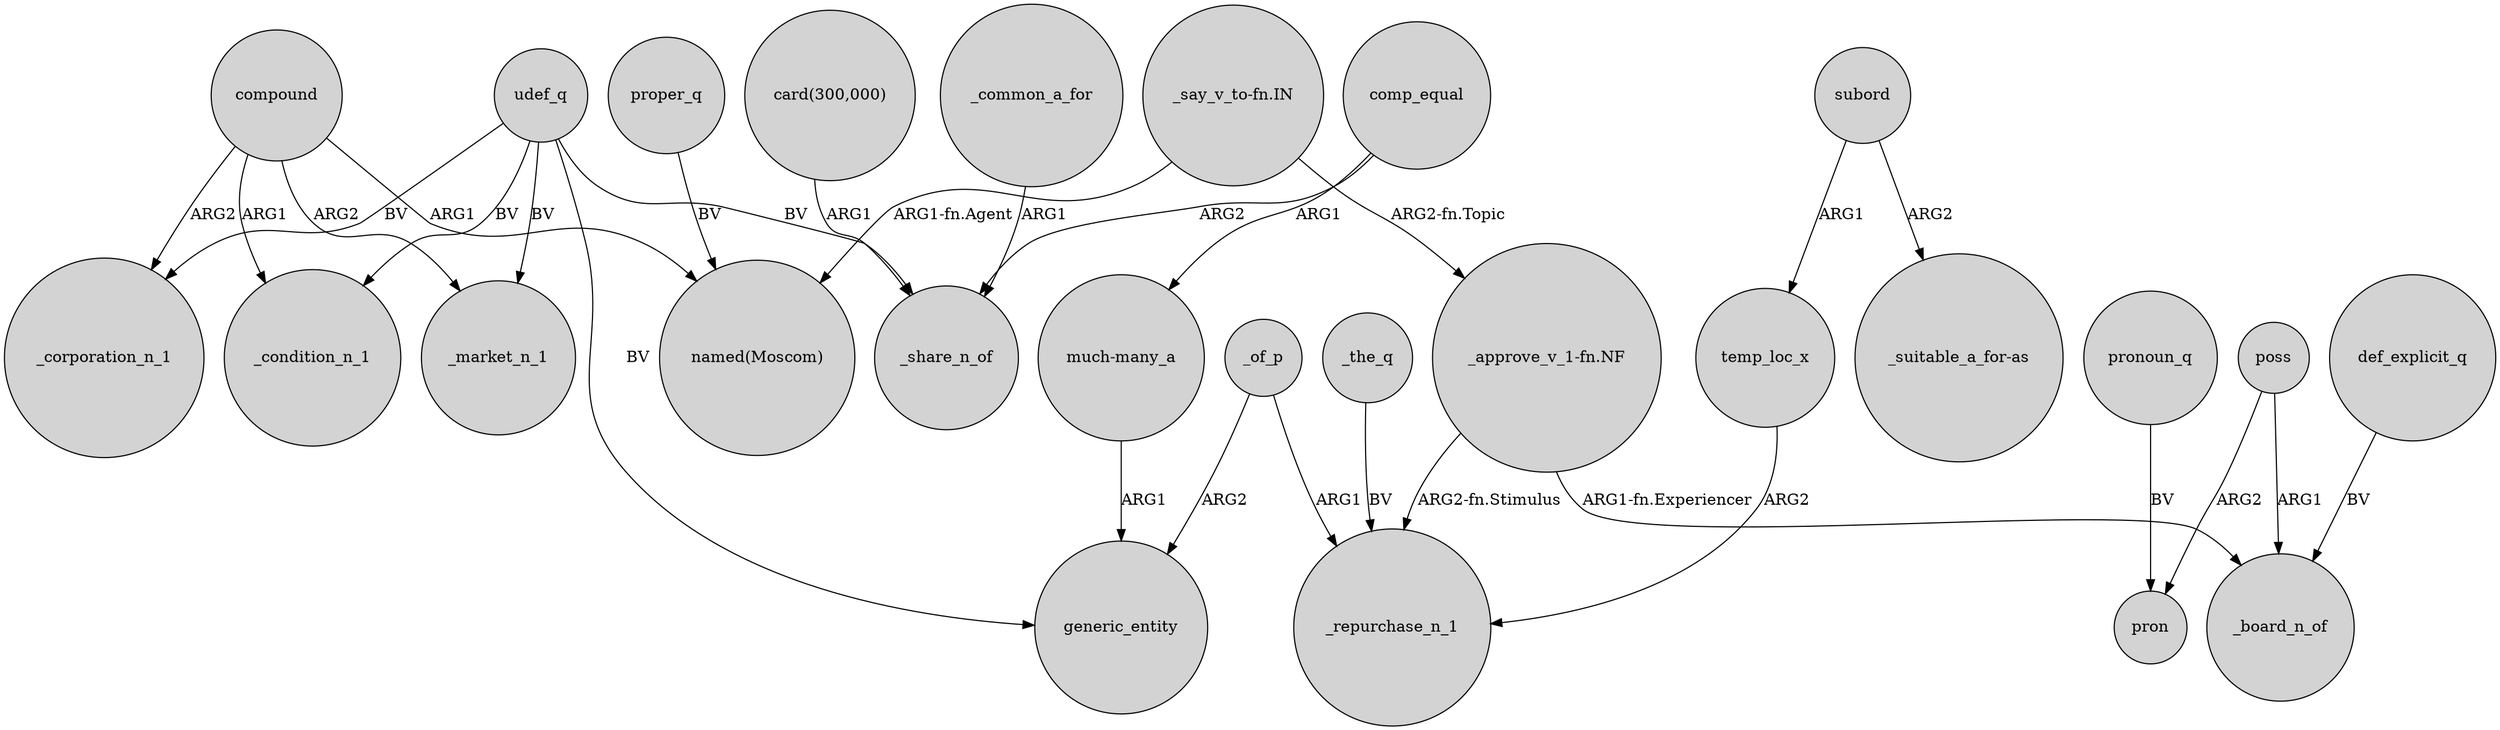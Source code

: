 digraph {
	node [shape=circle style=filled]
	compound -> _market_n_1 [label=ARG2]
	_the_q -> _repurchase_n_1 [label=BV]
	_of_p -> generic_entity [label=ARG2]
	udef_q -> generic_entity [label=BV]
	poss -> pron [label=ARG2]
	"much-many_a" -> generic_entity [label=ARG1]
	comp_equal -> _share_n_of [label=ARG2]
	compound -> _corporation_n_1 [label=ARG2]
	comp_equal -> "much-many_a" [label=ARG1]
	poss -> _board_n_of [label=ARG1]
	def_explicit_q -> _board_n_of [label=BV]
	udef_q -> _market_n_1 [label=BV]
	"_say_v_to-fn.IN" -> "_approve_v_1-fn.NF" [label="ARG2-fn.Topic"]
	temp_loc_x -> _repurchase_n_1 [label=ARG2]
	pronoun_q -> pron [label=BV]
	"_say_v_to-fn.IN" -> "named(Moscom)" [label="ARG1-fn.Agent"]
	udef_q -> _corporation_n_1 [label=BV]
	udef_q -> _condition_n_1 [label=BV]
	compound -> _condition_n_1 [label=ARG1]
	"_approve_v_1-fn.NF" -> _board_n_of [label="ARG1-fn.Experiencer"]
	subord -> "_suitable_a_for-as" [label=ARG2]
	"card(300,000)" -> _share_n_of [label=ARG1]
	"_approve_v_1-fn.NF" -> _repurchase_n_1 [label="ARG2-fn.Stimulus"]
	_common_a_for -> _share_n_of [label=ARG1]
	_of_p -> _repurchase_n_1 [label=ARG1]
	udef_q -> _share_n_of [label=BV]
	subord -> temp_loc_x [label=ARG1]
	compound -> "named(Moscom)" [label=ARG1]
	proper_q -> "named(Moscom)" [label=BV]
}
